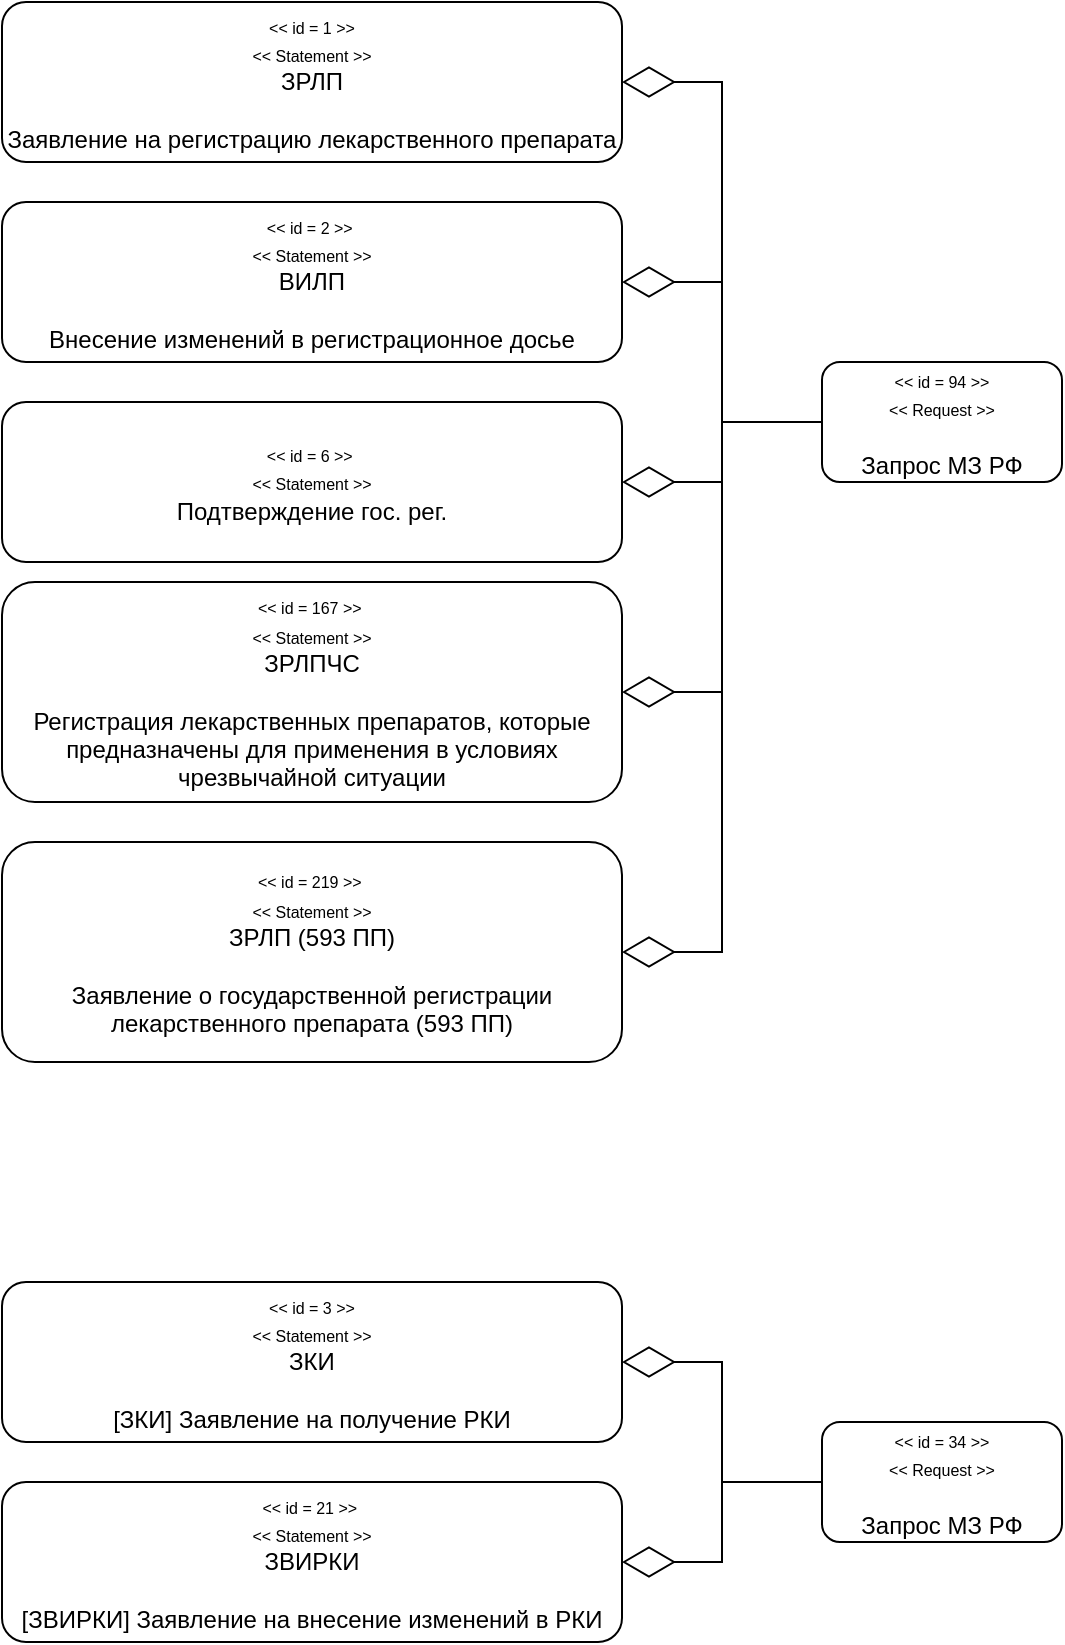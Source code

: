 <mxfile version="20.6.0" type="github">
  <diagram id="saAoNNfvjhwFS-k0Hx0o" name="Страница 1">
    <mxGraphModel dx="856" dy="1131" grid="1" gridSize="10" guides="1" tooltips="1" connect="1" arrows="1" fold="1" page="1" pageScale="1" pageWidth="827" pageHeight="1169" math="0" shadow="0">
      <root>
        <mxCell id="0" />
        <mxCell id="1" parent="0" />
        <mxCell id="2wlWGYxxJUrvrBXpbSvd-1" value="&lt;font style=&quot;font-size: 8px;&quot;&gt;&amp;lt;&amp;lt; id = 94 &amp;gt;&amp;gt;&lt;br&gt;&lt;/font&gt;&lt;span style=&quot;font-size: 8px;&quot;&gt;&amp;lt;&amp;lt; Request &amp;gt;&amp;gt;&lt;/span&gt;&lt;br&gt;&lt;br&gt;Запрос МЗ РФ" style="rounded=1;whiteSpace=wrap;html=1;" parent="1" vertex="1">
          <mxGeometry x="450" y="300" width="120" height="60" as="geometry" />
        </mxCell>
        <mxCell id="2wlWGYxxJUrvrBXpbSvd-2" value="&lt;font style=&quot;font-size: 8px;&quot;&gt;&amp;lt;&amp;lt; id = 1 &amp;gt;&amp;gt; &lt;br&gt;&amp;lt;&amp;lt; Statement &amp;gt;&amp;gt;&lt;/font&gt;&lt;br&gt;ЗРЛП&lt;br&gt;&lt;br&gt;Заявление на регистрацию лекарственного препарата" style="rounded=1;whiteSpace=wrap;html=1;" parent="1" vertex="1">
          <mxGeometry x="40" y="120" width="310" height="80" as="geometry" />
        </mxCell>
        <mxCell id="2wlWGYxxJUrvrBXpbSvd-3" value="" style="endArrow=diamondThin;endFill=0;endSize=24;html=1;rounded=0;fontSize=8;entryX=1;entryY=0.5;entryDx=0;entryDy=0;exitX=0;exitY=0.5;exitDx=0;exitDy=0;edgeStyle=orthogonalEdgeStyle;" parent="1" source="2wlWGYxxJUrvrBXpbSvd-1" target="2wlWGYxxJUrvrBXpbSvd-2" edge="1">
          <mxGeometry width="160" relative="1" as="geometry">
            <mxPoint x="180" y="190" as="sourcePoint" />
            <mxPoint x="340" y="190" as="targetPoint" />
          </mxGeometry>
        </mxCell>
        <mxCell id="2wlWGYxxJUrvrBXpbSvd-4" value="&lt;font style=&quot;font-size: 8px;&quot;&gt;&amp;lt;&amp;lt; id = 2 &amp;gt;&amp;gt;&amp;nbsp;&lt;br&gt;&lt;/font&gt;&lt;span style=&quot;font-size: 8px;&quot;&gt;&amp;lt;&amp;lt; Statement &amp;gt;&amp;gt;&lt;/span&gt;&lt;br&gt;ВИЛП&lt;br&gt;&lt;br&gt;Внесение изменений в регистрационное досье" style="rounded=1;whiteSpace=wrap;html=1;" parent="1" vertex="1">
          <mxGeometry x="40" y="220" width="310" height="80" as="geometry" />
        </mxCell>
        <mxCell id="2wlWGYxxJUrvrBXpbSvd-5" value="" style="endArrow=diamondThin;endFill=0;endSize=24;html=1;rounded=0;fontSize=8;entryX=1;entryY=0.5;entryDx=0;entryDy=0;exitX=0;exitY=0.5;exitDx=0;exitDy=0;edgeStyle=orthogonalEdgeStyle;" parent="1" source="2wlWGYxxJUrvrBXpbSvd-1" target="2wlWGYxxJUrvrBXpbSvd-4" edge="1">
          <mxGeometry width="160" relative="1" as="geometry">
            <mxPoint x="450" y="260" as="sourcePoint" />
            <mxPoint x="360" y="180" as="targetPoint" />
          </mxGeometry>
        </mxCell>
        <mxCell id="2wlWGYxxJUrvrBXpbSvd-6" value="&lt;font style=&quot;font-size: 8px;&quot;&gt;&amp;lt;&amp;lt; id = 6 &amp;gt;&amp;gt;&amp;nbsp;&lt;br&gt;&lt;/font&gt;&lt;span style=&quot;font-size: 8px;&quot;&gt;&amp;lt;&amp;lt; Statement &amp;gt;&amp;gt;&lt;/span&gt;&lt;br&gt;Подтверждение гос. рег.&lt;br&gt;" style="rounded=1;whiteSpace=wrap;html=1;" parent="1" vertex="1">
          <mxGeometry x="40" y="320" width="310" height="80" as="geometry" />
        </mxCell>
        <mxCell id="2wlWGYxxJUrvrBXpbSvd-7" value="&lt;font style=&quot;font-size: 8px;&quot;&gt;&amp;lt;&amp;lt; id = 167 &amp;gt;&amp;gt;&amp;nbsp;&lt;br&gt;&lt;/font&gt;&lt;span style=&quot;font-size: 8px;&quot;&gt;&amp;lt;&amp;lt; Statement &amp;gt;&amp;gt;&lt;br&gt;&lt;/span&gt;ЗРЛПЧС&lt;br&gt;&lt;br&gt;Регистрация лекарственных препаратов, которые предназначены для применения в условиях чрезвычайной ситуации" style="rounded=1;whiteSpace=wrap;html=1;" parent="1" vertex="1">
          <mxGeometry x="40" y="410" width="310" height="110" as="geometry" />
        </mxCell>
        <mxCell id="2wlWGYxxJUrvrBXpbSvd-8" value="&lt;font style=&quot;font-size: 8px;&quot;&gt;&amp;lt;&amp;lt; id = 219 &amp;gt;&amp;gt;&amp;nbsp;&lt;br&gt;&lt;/font&gt;&lt;span style=&quot;font-size: 8px;&quot;&gt;&amp;lt;&amp;lt; Statement &amp;gt;&amp;gt;&lt;br&gt;&lt;/span&gt;ЗРЛП (593 ПП)&lt;br&gt;&lt;br&gt;Заявление о государственной регистрации лекарственного препарата (593 ПП)" style="rounded=1;whiteSpace=wrap;html=1;" parent="1" vertex="1">
          <mxGeometry x="40" y="540" width="310" height="110" as="geometry" />
        </mxCell>
        <mxCell id="2wlWGYxxJUrvrBXpbSvd-9" value="" style="endArrow=diamondThin;endFill=0;endSize=24;html=1;rounded=0;fontSize=8;entryX=1;entryY=0.5;entryDx=0;entryDy=0;exitX=0;exitY=0.5;exitDx=0;exitDy=0;edgeStyle=orthogonalEdgeStyle;" parent="1" source="2wlWGYxxJUrvrBXpbSvd-1" target="2wlWGYxxJUrvrBXpbSvd-6" edge="1">
          <mxGeometry width="160" relative="1" as="geometry">
            <mxPoint x="450" y="260" as="sourcePoint" />
            <mxPoint x="360" y="270" as="targetPoint" />
          </mxGeometry>
        </mxCell>
        <mxCell id="2wlWGYxxJUrvrBXpbSvd-10" value="" style="endArrow=diamondThin;endFill=0;endSize=24;html=1;rounded=0;fontSize=8;entryX=1;entryY=0.5;entryDx=0;entryDy=0;exitX=0;exitY=0.5;exitDx=0;exitDy=0;edgeStyle=orthogonalEdgeStyle;" parent="1" source="2wlWGYxxJUrvrBXpbSvd-1" target="2wlWGYxxJUrvrBXpbSvd-7" edge="1">
          <mxGeometry width="160" relative="1" as="geometry">
            <mxPoint x="450" y="260" as="sourcePoint" />
            <mxPoint x="360" y="370" as="targetPoint" />
          </mxGeometry>
        </mxCell>
        <mxCell id="2wlWGYxxJUrvrBXpbSvd-11" value="" style="endArrow=diamondThin;endFill=0;endSize=24;html=1;rounded=0;fontSize=8;entryX=1;entryY=0.5;entryDx=0;entryDy=0;exitX=0;exitY=0.5;exitDx=0;exitDy=0;edgeStyle=orthogonalEdgeStyle;" parent="1" source="2wlWGYxxJUrvrBXpbSvd-1" target="2wlWGYxxJUrvrBXpbSvd-8" edge="1">
          <mxGeometry width="160" relative="1" as="geometry">
            <mxPoint x="460" y="270" as="sourcePoint" />
            <mxPoint x="370" y="380" as="targetPoint" />
          </mxGeometry>
        </mxCell>
        <mxCell id="YCjbTtOZEJtfuDZi-5gX-1" value="&lt;font style=&quot;font-size: 8px;&quot;&gt;&amp;lt;&amp;lt; id = 34 &amp;gt;&amp;gt;&lt;br&gt;&lt;/font&gt;&lt;span style=&quot;font-size: 8px;&quot;&gt;&amp;lt;&amp;lt; Request &amp;gt;&amp;gt;&lt;/span&gt;&lt;br&gt;&lt;br&gt;Запрос МЗ РФ" style="rounded=1;whiteSpace=wrap;html=1;" vertex="1" parent="1">
          <mxGeometry x="450" y="830" width="120" height="60" as="geometry" />
        </mxCell>
        <mxCell id="YCjbTtOZEJtfuDZi-5gX-2" value="&lt;font style=&quot;font-size: 8px;&quot;&gt;&amp;lt;&amp;lt; id = 3 &amp;gt;&amp;gt; &lt;br&gt;&amp;lt;&amp;lt; Statement &amp;gt;&amp;gt;&lt;/font&gt;&lt;br&gt;ЗКИ&lt;br&gt;&lt;br&gt;[ЗКИ] Заявление на получение РКИ" style="rounded=1;whiteSpace=wrap;html=1;" vertex="1" parent="1">
          <mxGeometry x="40" y="760" width="310" height="80" as="geometry" />
        </mxCell>
        <mxCell id="YCjbTtOZEJtfuDZi-5gX-3" value="" style="endArrow=diamondThin;endFill=0;endSize=24;html=1;rounded=0;fontSize=8;entryX=1;entryY=0.5;entryDx=0;entryDy=0;exitX=0;exitY=0.5;exitDx=0;exitDy=0;edgeStyle=orthogonalEdgeStyle;" edge="1" parent="1" source="YCjbTtOZEJtfuDZi-5gX-1" target="YCjbTtOZEJtfuDZi-5gX-2">
          <mxGeometry width="160" relative="1" as="geometry">
            <mxPoint x="180" y="830" as="sourcePoint" />
            <mxPoint x="340" y="830" as="targetPoint" />
          </mxGeometry>
        </mxCell>
        <mxCell id="YCjbTtOZEJtfuDZi-5gX-4" value="&lt;font style=&quot;font-size: 8px;&quot;&gt;&amp;lt;&amp;lt; id = 21 &amp;gt;&amp;gt;&amp;nbsp;&lt;br&gt;&lt;/font&gt;&lt;span style=&quot;font-size: 8px;&quot;&gt;&amp;lt;&amp;lt; Statement &amp;gt;&amp;gt;&lt;/span&gt;&lt;br&gt;ЗВИРКИ&lt;br&gt;&lt;br&gt;[ЗВИРКИ] Заявление на внесение изменений в РКИ" style="rounded=1;whiteSpace=wrap;html=1;" vertex="1" parent="1">
          <mxGeometry x="40" y="860" width="310" height="80" as="geometry" />
        </mxCell>
        <mxCell id="YCjbTtOZEJtfuDZi-5gX-5" value="" style="endArrow=diamondThin;endFill=0;endSize=24;html=1;rounded=0;fontSize=8;entryX=1;entryY=0.5;entryDx=0;entryDy=0;exitX=0;exitY=0.5;exitDx=0;exitDy=0;edgeStyle=orthogonalEdgeStyle;" edge="1" parent="1" source="YCjbTtOZEJtfuDZi-5gX-1" target="YCjbTtOZEJtfuDZi-5gX-4">
          <mxGeometry width="160" relative="1" as="geometry">
            <mxPoint x="450" y="900" as="sourcePoint" />
            <mxPoint x="360" y="820" as="targetPoint" />
          </mxGeometry>
        </mxCell>
      </root>
    </mxGraphModel>
  </diagram>
</mxfile>
